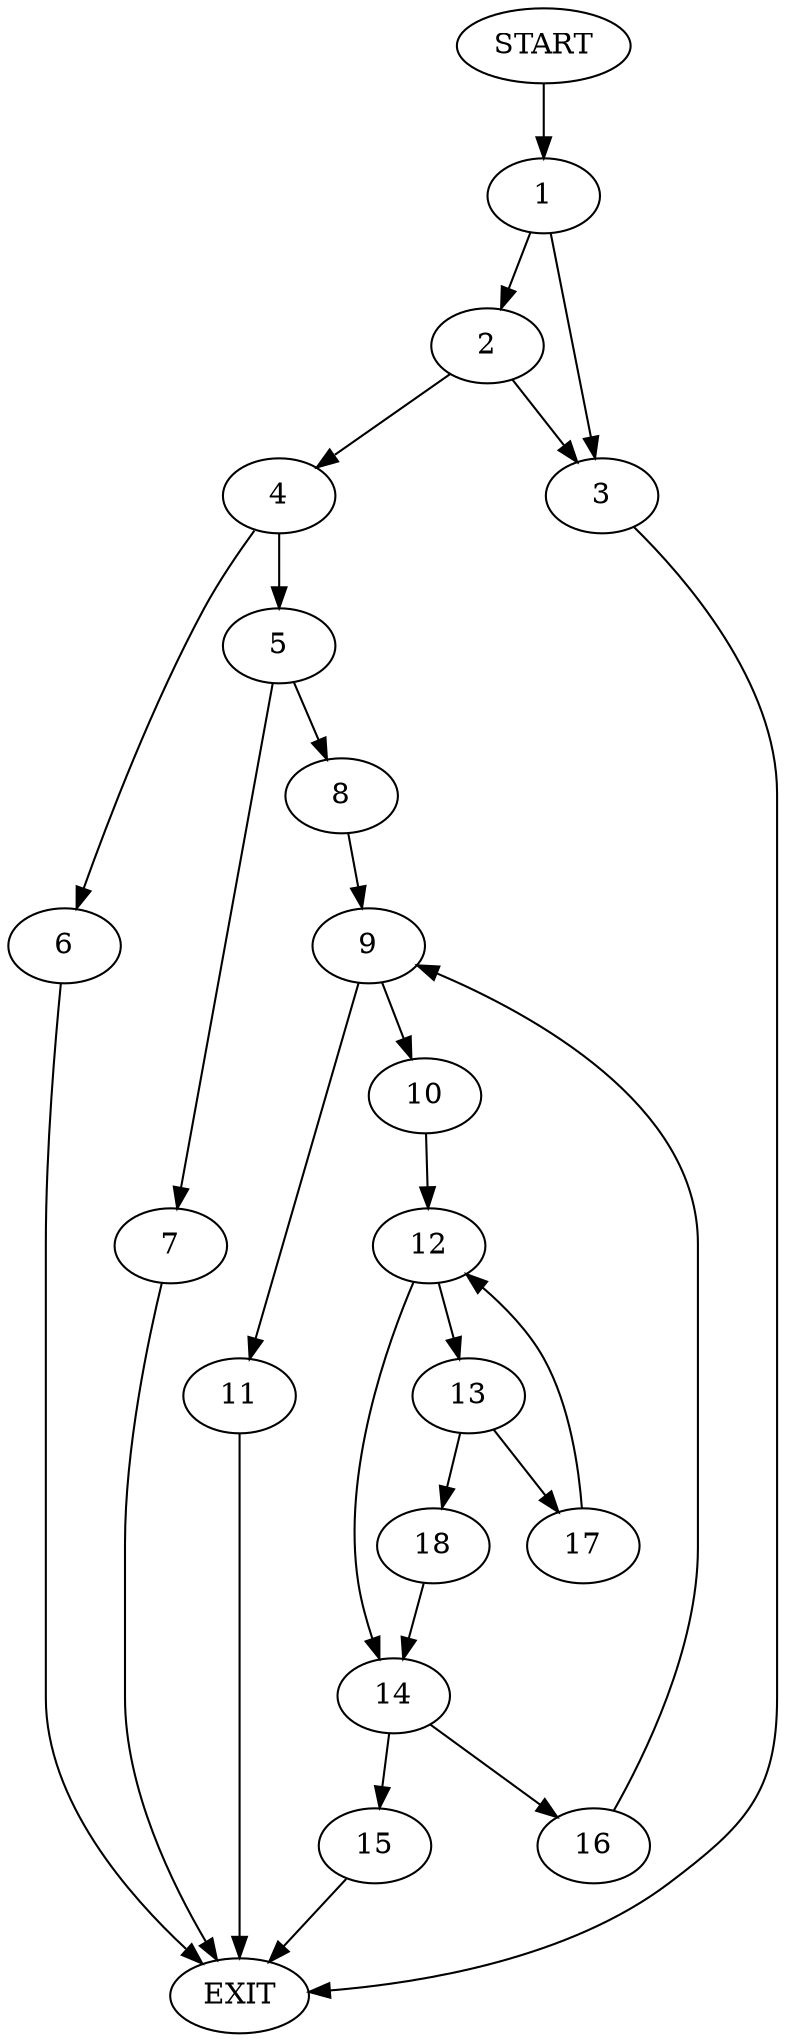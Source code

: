 digraph {
0 [label="START"]
19 [label="EXIT"]
0 -> 1
1 -> 2
1 -> 3
2 -> 4
2 -> 3
3 -> 19
4 -> 5
4 -> 6
5 -> 7
5 -> 8
6 -> 19
8 -> 9
7 -> 19
9 -> 10
9 -> 11
10 -> 12
11 -> 19
12 -> 13
12 -> 14
14 -> 15
14 -> 16
13 -> 17
13 -> 18
18 -> 14
17 -> 12
15 -> 19
16 -> 9
}
